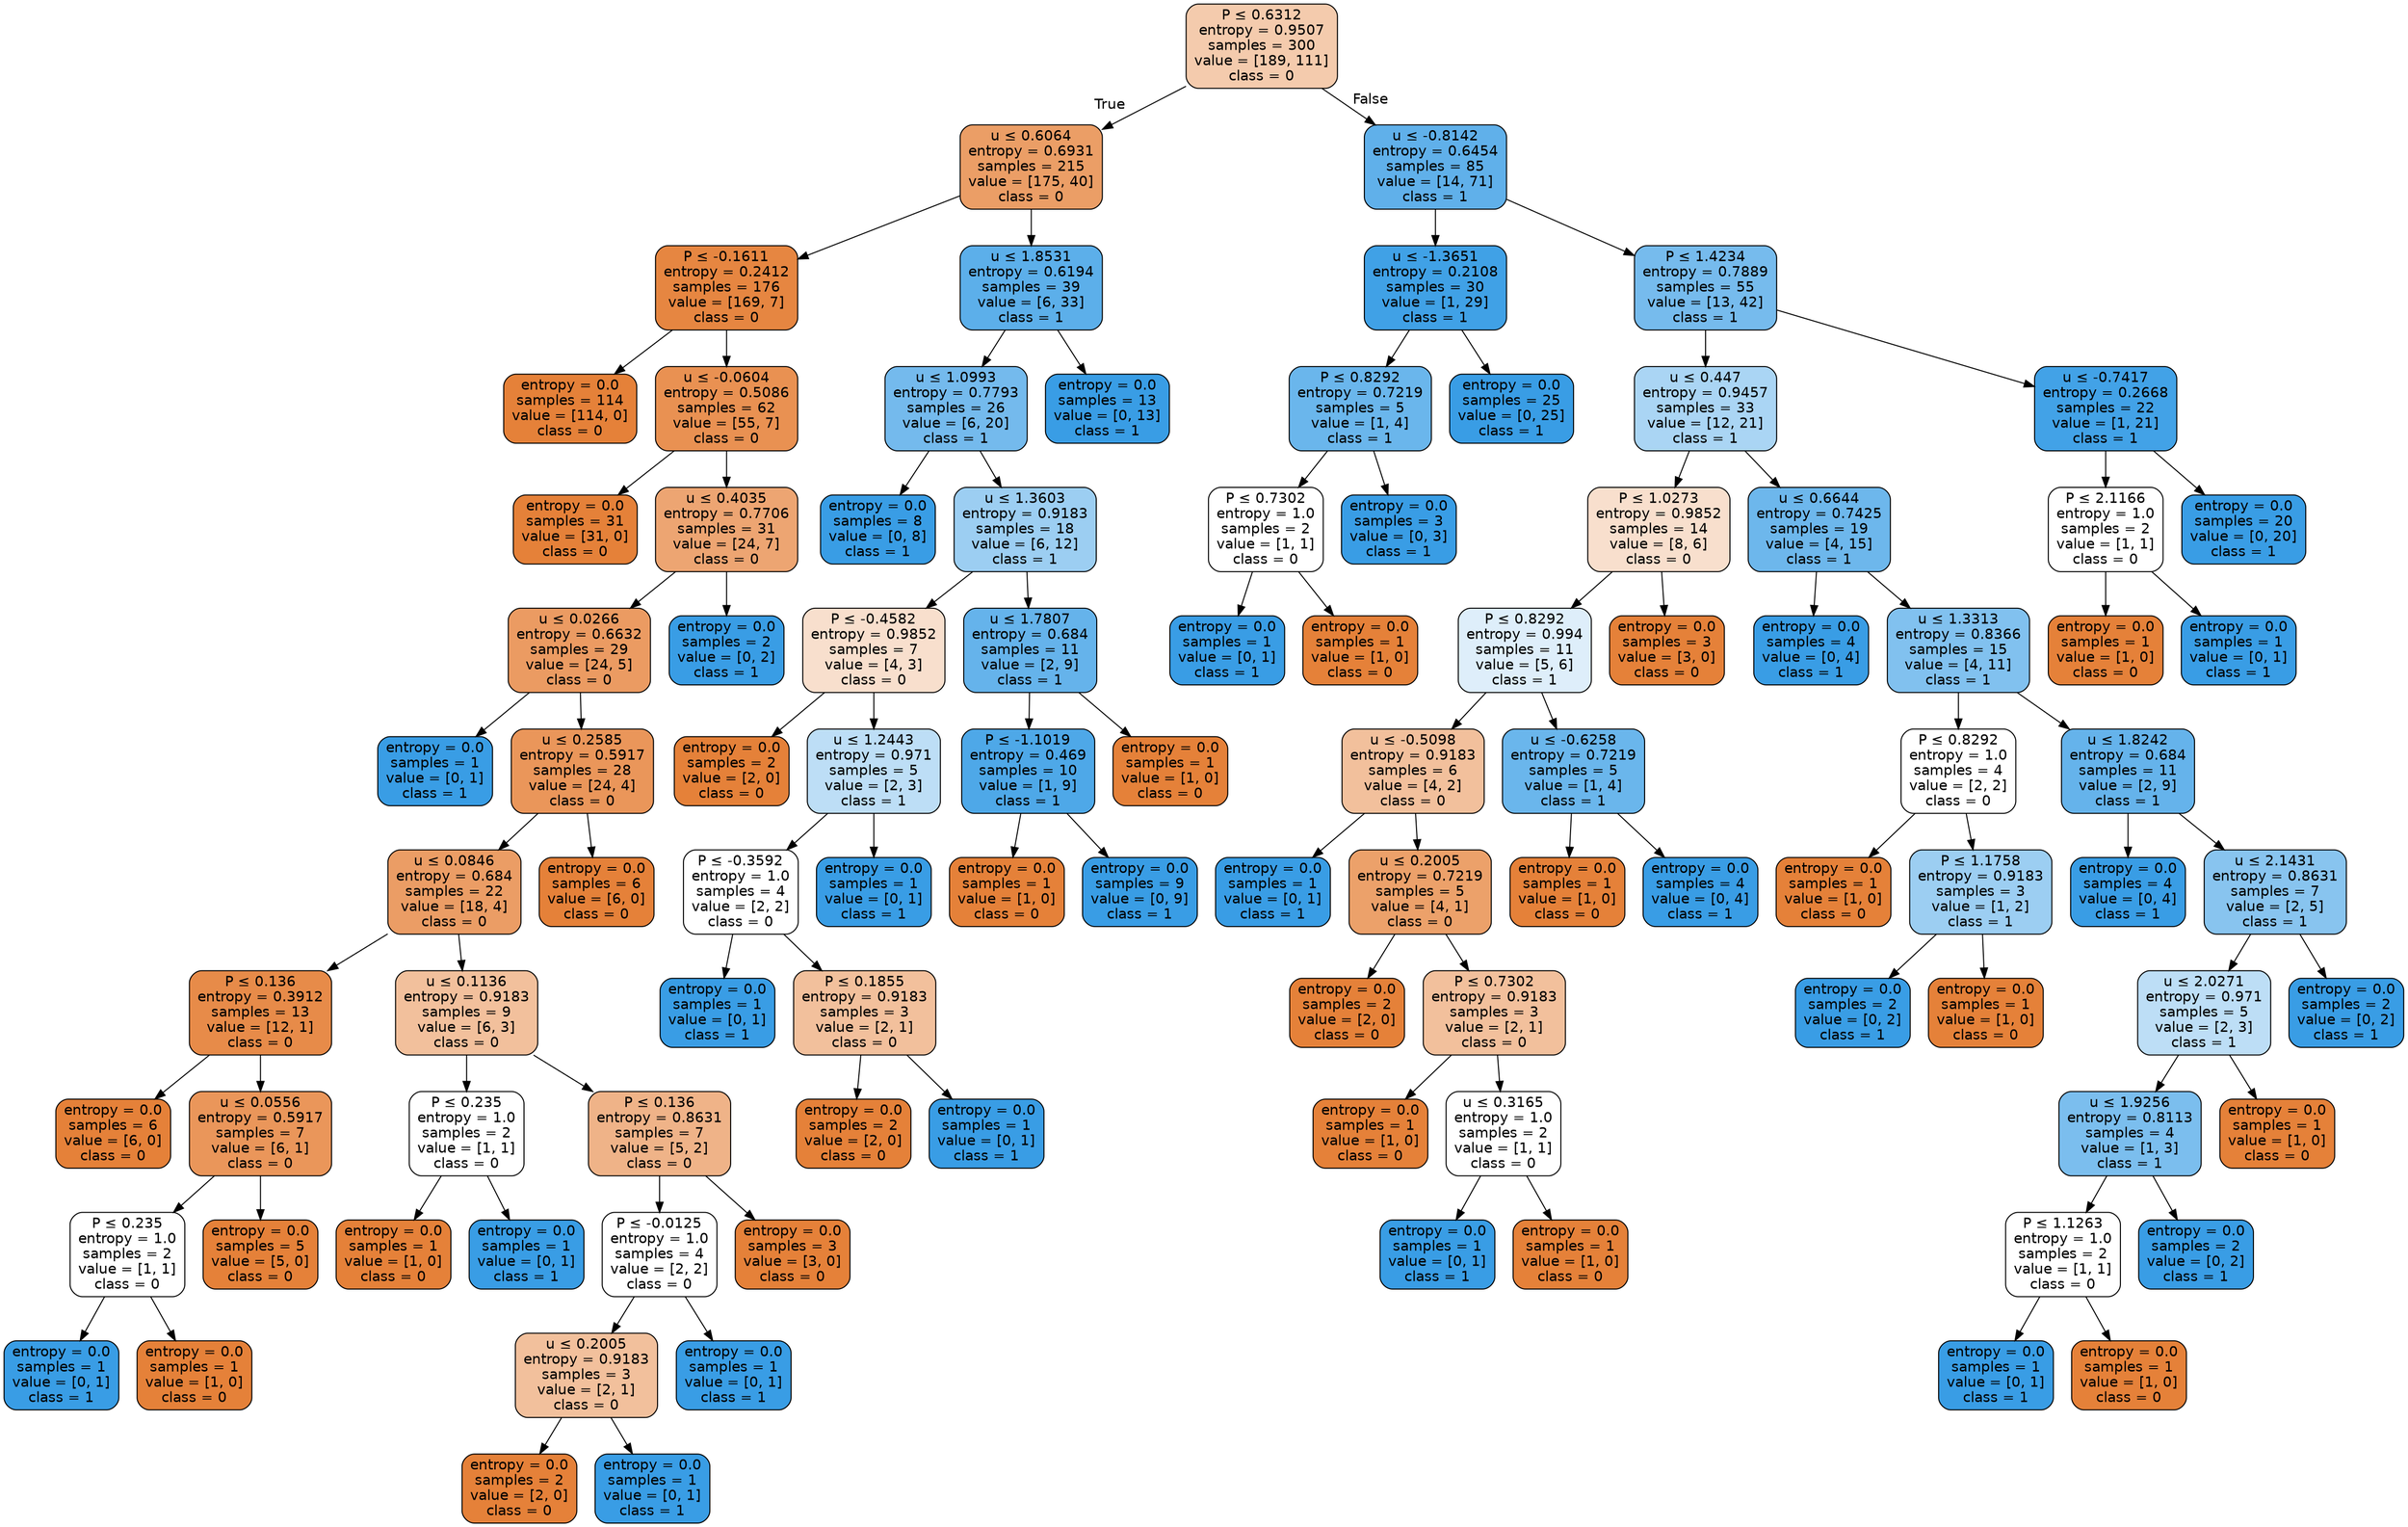 digraph Tree {
node [shape=box, style="filled, rounded", color="black", fontname=helvetica] ;
edge [fontname=helvetica] ;
0 [label=<P &le; 0.6312<br/>entropy = 0.9507<br/>samples = 300<br/>value = [189, 111]<br/>class = 0>, fillcolor="#e5813969"] ;
1 [label=<u &le; 0.6064<br/>entropy = 0.6931<br/>samples = 215<br/>value = [175, 40]<br/>class = 0>, fillcolor="#e58139c5"] ;
0 -> 1 [labeldistance=2.5, labelangle=45, headlabel="True"] ;
2 [label=<P &le; -0.1611<br/>entropy = 0.2412<br/>samples = 176<br/>value = [169, 7]<br/>class = 0>, fillcolor="#e58139f4"] ;
1 -> 2 ;
3 [label=<entropy = 0.0<br/>samples = 114<br/>value = [114, 0]<br/>class = 0>, fillcolor="#e58139ff"] ;
2 -> 3 ;
4 [label=<u &le; -0.0604<br/>entropy = 0.5086<br/>samples = 62<br/>value = [55, 7]<br/>class = 0>, fillcolor="#e58139df"] ;
2 -> 4 ;
5 [label=<entropy = 0.0<br/>samples = 31<br/>value = [31, 0]<br/>class = 0>, fillcolor="#e58139ff"] ;
4 -> 5 ;
6 [label=<u &le; 0.4035<br/>entropy = 0.7706<br/>samples = 31<br/>value = [24, 7]<br/>class = 0>, fillcolor="#e58139b5"] ;
4 -> 6 ;
7 [label=<u &le; 0.0266<br/>entropy = 0.6632<br/>samples = 29<br/>value = [24, 5]<br/>class = 0>, fillcolor="#e58139ca"] ;
6 -> 7 ;
8 [label=<entropy = 0.0<br/>samples = 1<br/>value = [0, 1]<br/>class = 1>, fillcolor="#399de5ff"] ;
7 -> 8 ;
9 [label=<u &le; 0.2585<br/>entropy = 0.5917<br/>samples = 28<br/>value = [24, 4]<br/>class = 0>, fillcolor="#e58139d4"] ;
7 -> 9 ;
10 [label=<u &le; 0.0846<br/>entropy = 0.684<br/>samples = 22<br/>value = [18, 4]<br/>class = 0>, fillcolor="#e58139c6"] ;
9 -> 10 ;
11 [label=<P &le; 0.136<br/>entropy = 0.3912<br/>samples = 13<br/>value = [12, 1]<br/>class = 0>, fillcolor="#e58139ea"] ;
10 -> 11 ;
12 [label=<entropy = 0.0<br/>samples = 6<br/>value = [6, 0]<br/>class = 0>, fillcolor="#e58139ff"] ;
11 -> 12 ;
13 [label=<u &le; 0.0556<br/>entropy = 0.5917<br/>samples = 7<br/>value = [6, 1]<br/>class = 0>, fillcolor="#e58139d4"] ;
11 -> 13 ;
14 [label=<P &le; 0.235<br/>entropy = 1.0<br/>samples = 2<br/>value = [1, 1]<br/>class = 0>, fillcolor="#e5813900"] ;
13 -> 14 ;
15 [label=<entropy = 0.0<br/>samples = 1<br/>value = [0, 1]<br/>class = 1>, fillcolor="#399de5ff"] ;
14 -> 15 ;
16 [label=<entropy = 0.0<br/>samples = 1<br/>value = [1, 0]<br/>class = 0>, fillcolor="#e58139ff"] ;
14 -> 16 ;
17 [label=<entropy = 0.0<br/>samples = 5<br/>value = [5, 0]<br/>class = 0>, fillcolor="#e58139ff"] ;
13 -> 17 ;
18 [label=<u &le; 0.1136<br/>entropy = 0.9183<br/>samples = 9<br/>value = [6, 3]<br/>class = 0>, fillcolor="#e581397f"] ;
10 -> 18 ;
19 [label=<P &le; 0.235<br/>entropy = 1.0<br/>samples = 2<br/>value = [1, 1]<br/>class = 0>, fillcolor="#e5813900"] ;
18 -> 19 ;
20 [label=<entropy = 0.0<br/>samples = 1<br/>value = [1, 0]<br/>class = 0>, fillcolor="#e58139ff"] ;
19 -> 20 ;
21 [label=<entropy = 0.0<br/>samples = 1<br/>value = [0, 1]<br/>class = 1>, fillcolor="#399de5ff"] ;
19 -> 21 ;
22 [label=<P &le; 0.136<br/>entropy = 0.8631<br/>samples = 7<br/>value = [5, 2]<br/>class = 0>, fillcolor="#e5813999"] ;
18 -> 22 ;
23 [label=<P &le; -0.0125<br/>entropy = 1.0<br/>samples = 4<br/>value = [2, 2]<br/>class = 0>, fillcolor="#e5813900"] ;
22 -> 23 ;
24 [label=<u &le; 0.2005<br/>entropy = 0.9183<br/>samples = 3<br/>value = [2, 1]<br/>class = 0>, fillcolor="#e581397f"] ;
23 -> 24 ;
25 [label=<entropy = 0.0<br/>samples = 2<br/>value = [2, 0]<br/>class = 0>, fillcolor="#e58139ff"] ;
24 -> 25 ;
26 [label=<entropy = 0.0<br/>samples = 1<br/>value = [0, 1]<br/>class = 1>, fillcolor="#399de5ff"] ;
24 -> 26 ;
27 [label=<entropy = 0.0<br/>samples = 1<br/>value = [0, 1]<br/>class = 1>, fillcolor="#399de5ff"] ;
23 -> 27 ;
28 [label=<entropy = 0.0<br/>samples = 3<br/>value = [3, 0]<br/>class = 0>, fillcolor="#e58139ff"] ;
22 -> 28 ;
29 [label=<entropy = 0.0<br/>samples = 6<br/>value = [6, 0]<br/>class = 0>, fillcolor="#e58139ff"] ;
9 -> 29 ;
30 [label=<entropy = 0.0<br/>samples = 2<br/>value = [0, 2]<br/>class = 1>, fillcolor="#399de5ff"] ;
6 -> 30 ;
31 [label=<u &le; 1.8531<br/>entropy = 0.6194<br/>samples = 39<br/>value = [6, 33]<br/>class = 1>, fillcolor="#399de5d1"] ;
1 -> 31 ;
32 [label=<u &le; 1.0993<br/>entropy = 0.7793<br/>samples = 26<br/>value = [6, 20]<br/>class = 1>, fillcolor="#399de5b3"] ;
31 -> 32 ;
33 [label=<entropy = 0.0<br/>samples = 8<br/>value = [0, 8]<br/>class = 1>, fillcolor="#399de5ff"] ;
32 -> 33 ;
34 [label=<u &le; 1.3603<br/>entropy = 0.9183<br/>samples = 18<br/>value = [6, 12]<br/>class = 1>, fillcolor="#399de57f"] ;
32 -> 34 ;
35 [label=<P &le; -0.4582<br/>entropy = 0.9852<br/>samples = 7<br/>value = [4, 3]<br/>class = 0>, fillcolor="#e5813940"] ;
34 -> 35 ;
36 [label=<entropy = 0.0<br/>samples = 2<br/>value = [2, 0]<br/>class = 0>, fillcolor="#e58139ff"] ;
35 -> 36 ;
37 [label=<u &le; 1.2443<br/>entropy = 0.971<br/>samples = 5<br/>value = [2, 3]<br/>class = 1>, fillcolor="#399de555"] ;
35 -> 37 ;
38 [label=<P &le; -0.3592<br/>entropy = 1.0<br/>samples = 4<br/>value = [2, 2]<br/>class = 0>, fillcolor="#e5813900"] ;
37 -> 38 ;
39 [label=<entropy = 0.0<br/>samples = 1<br/>value = [0, 1]<br/>class = 1>, fillcolor="#399de5ff"] ;
38 -> 39 ;
40 [label=<P &le; 0.1855<br/>entropy = 0.9183<br/>samples = 3<br/>value = [2, 1]<br/>class = 0>, fillcolor="#e581397f"] ;
38 -> 40 ;
41 [label=<entropy = 0.0<br/>samples = 2<br/>value = [2, 0]<br/>class = 0>, fillcolor="#e58139ff"] ;
40 -> 41 ;
42 [label=<entropy = 0.0<br/>samples = 1<br/>value = [0, 1]<br/>class = 1>, fillcolor="#399de5ff"] ;
40 -> 42 ;
43 [label=<entropy = 0.0<br/>samples = 1<br/>value = [0, 1]<br/>class = 1>, fillcolor="#399de5ff"] ;
37 -> 43 ;
44 [label=<u &le; 1.7807<br/>entropy = 0.684<br/>samples = 11<br/>value = [2, 9]<br/>class = 1>, fillcolor="#399de5c6"] ;
34 -> 44 ;
45 [label=<P &le; -1.1019<br/>entropy = 0.469<br/>samples = 10<br/>value = [1, 9]<br/>class = 1>, fillcolor="#399de5e3"] ;
44 -> 45 ;
46 [label=<entropy = 0.0<br/>samples = 1<br/>value = [1, 0]<br/>class = 0>, fillcolor="#e58139ff"] ;
45 -> 46 ;
47 [label=<entropy = 0.0<br/>samples = 9<br/>value = [0, 9]<br/>class = 1>, fillcolor="#399de5ff"] ;
45 -> 47 ;
48 [label=<entropy = 0.0<br/>samples = 1<br/>value = [1, 0]<br/>class = 0>, fillcolor="#e58139ff"] ;
44 -> 48 ;
49 [label=<entropy = 0.0<br/>samples = 13<br/>value = [0, 13]<br/>class = 1>, fillcolor="#399de5ff"] ;
31 -> 49 ;
50 [label=<u &le; -0.8142<br/>entropy = 0.6454<br/>samples = 85<br/>value = [14, 71]<br/>class = 1>, fillcolor="#399de5cd"] ;
0 -> 50 [labeldistance=2.5, labelangle=-45, headlabel="False"] ;
51 [label=<u &le; -1.3651<br/>entropy = 0.2108<br/>samples = 30<br/>value = [1, 29]<br/>class = 1>, fillcolor="#399de5f6"] ;
50 -> 51 ;
52 [label=<P &le; 0.8292<br/>entropy = 0.7219<br/>samples = 5<br/>value = [1, 4]<br/>class = 1>, fillcolor="#399de5bf"] ;
51 -> 52 ;
53 [label=<P &le; 0.7302<br/>entropy = 1.0<br/>samples = 2<br/>value = [1, 1]<br/>class = 0>, fillcolor="#e5813900"] ;
52 -> 53 ;
54 [label=<entropy = 0.0<br/>samples = 1<br/>value = [0, 1]<br/>class = 1>, fillcolor="#399de5ff"] ;
53 -> 54 ;
55 [label=<entropy = 0.0<br/>samples = 1<br/>value = [1, 0]<br/>class = 0>, fillcolor="#e58139ff"] ;
53 -> 55 ;
56 [label=<entropy = 0.0<br/>samples = 3<br/>value = [0, 3]<br/>class = 1>, fillcolor="#399de5ff"] ;
52 -> 56 ;
57 [label=<entropy = 0.0<br/>samples = 25<br/>value = [0, 25]<br/>class = 1>, fillcolor="#399de5ff"] ;
51 -> 57 ;
58 [label=<P &le; 1.4234<br/>entropy = 0.7889<br/>samples = 55<br/>value = [13, 42]<br/>class = 1>, fillcolor="#399de5b0"] ;
50 -> 58 ;
59 [label=<u &le; 0.447<br/>entropy = 0.9457<br/>samples = 33<br/>value = [12, 21]<br/>class = 1>, fillcolor="#399de56d"] ;
58 -> 59 ;
60 [label=<P &le; 1.0273<br/>entropy = 0.9852<br/>samples = 14<br/>value = [8, 6]<br/>class = 0>, fillcolor="#e5813940"] ;
59 -> 60 ;
61 [label=<P &le; 0.8292<br/>entropy = 0.994<br/>samples = 11<br/>value = [5, 6]<br/>class = 1>, fillcolor="#399de52a"] ;
60 -> 61 ;
62 [label=<u &le; -0.5098<br/>entropy = 0.9183<br/>samples = 6<br/>value = [4, 2]<br/>class = 0>, fillcolor="#e581397f"] ;
61 -> 62 ;
63 [label=<entropy = 0.0<br/>samples = 1<br/>value = [0, 1]<br/>class = 1>, fillcolor="#399de5ff"] ;
62 -> 63 ;
64 [label=<u &le; 0.2005<br/>entropy = 0.7219<br/>samples = 5<br/>value = [4, 1]<br/>class = 0>, fillcolor="#e58139bf"] ;
62 -> 64 ;
65 [label=<entropy = 0.0<br/>samples = 2<br/>value = [2, 0]<br/>class = 0>, fillcolor="#e58139ff"] ;
64 -> 65 ;
66 [label=<P &le; 0.7302<br/>entropy = 0.9183<br/>samples = 3<br/>value = [2, 1]<br/>class = 0>, fillcolor="#e581397f"] ;
64 -> 66 ;
67 [label=<entropy = 0.0<br/>samples = 1<br/>value = [1, 0]<br/>class = 0>, fillcolor="#e58139ff"] ;
66 -> 67 ;
68 [label=<u &le; 0.3165<br/>entropy = 1.0<br/>samples = 2<br/>value = [1, 1]<br/>class = 0>, fillcolor="#e5813900"] ;
66 -> 68 ;
69 [label=<entropy = 0.0<br/>samples = 1<br/>value = [0, 1]<br/>class = 1>, fillcolor="#399de5ff"] ;
68 -> 69 ;
70 [label=<entropy = 0.0<br/>samples = 1<br/>value = [1, 0]<br/>class = 0>, fillcolor="#e58139ff"] ;
68 -> 70 ;
71 [label=<u &le; -0.6258<br/>entropy = 0.7219<br/>samples = 5<br/>value = [1, 4]<br/>class = 1>, fillcolor="#399de5bf"] ;
61 -> 71 ;
72 [label=<entropy = 0.0<br/>samples = 1<br/>value = [1, 0]<br/>class = 0>, fillcolor="#e58139ff"] ;
71 -> 72 ;
73 [label=<entropy = 0.0<br/>samples = 4<br/>value = [0, 4]<br/>class = 1>, fillcolor="#399de5ff"] ;
71 -> 73 ;
74 [label=<entropy = 0.0<br/>samples = 3<br/>value = [3, 0]<br/>class = 0>, fillcolor="#e58139ff"] ;
60 -> 74 ;
75 [label=<u &le; 0.6644<br/>entropy = 0.7425<br/>samples = 19<br/>value = [4, 15]<br/>class = 1>, fillcolor="#399de5bb"] ;
59 -> 75 ;
76 [label=<entropy = 0.0<br/>samples = 4<br/>value = [0, 4]<br/>class = 1>, fillcolor="#399de5ff"] ;
75 -> 76 ;
77 [label=<u &le; 1.3313<br/>entropy = 0.8366<br/>samples = 15<br/>value = [4, 11]<br/>class = 1>, fillcolor="#399de5a2"] ;
75 -> 77 ;
78 [label=<P &le; 0.8292<br/>entropy = 1.0<br/>samples = 4<br/>value = [2, 2]<br/>class = 0>, fillcolor="#e5813900"] ;
77 -> 78 ;
79 [label=<entropy = 0.0<br/>samples = 1<br/>value = [1, 0]<br/>class = 0>, fillcolor="#e58139ff"] ;
78 -> 79 ;
80 [label=<P &le; 1.1758<br/>entropy = 0.9183<br/>samples = 3<br/>value = [1, 2]<br/>class = 1>, fillcolor="#399de57f"] ;
78 -> 80 ;
81 [label=<entropy = 0.0<br/>samples = 2<br/>value = [0, 2]<br/>class = 1>, fillcolor="#399de5ff"] ;
80 -> 81 ;
82 [label=<entropy = 0.0<br/>samples = 1<br/>value = [1, 0]<br/>class = 0>, fillcolor="#e58139ff"] ;
80 -> 82 ;
83 [label=<u &le; 1.8242<br/>entropy = 0.684<br/>samples = 11<br/>value = [2, 9]<br/>class = 1>, fillcolor="#399de5c6"] ;
77 -> 83 ;
84 [label=<entropy = 0.0<br/>samples = 4<br/>value = [0, 4]<br/>class = 1>, fillcolor="#399de5ff"] ;
83 -> 84 ;
85 [label=<u &le; 2.1431<br/>entropy = 0.8631<br/>samples = 7<br/>value = [2, 5]<br/>class = 1>, fillcolor="#399de599"] ;
83 -> 85 ;
86 [label=<u &le; 2.0271<br/>entropy = 0.971<br/>samples = 5<br/>value = [2, 3]<br/>class = 1>, fillcolor="#399de555"] ;
85 -> 86 ;
87 [label=<u &le; 1.9256<br/>entropy = 0.8113<br/>samples = 4<br/>value = [1, 3]<br/>class = 1>, fillcolor="#399de5aa"] ;
86 -> 87 ;
88 [label=<P &le; 1.1263<br/>entropy = 1.0<br/>samples = 2<br/>value = [1, 1]<br/>class = 0>, fillcolor="#e5813900"] ;
87 -> 88 ;
89 [label=<entropy = 0.0<br/>samples = 1<br/>value = [0, 1]<br/>class = 1>, fillcolor="#399de5ff"] ;
88 -> 89 ;
90 [label=<entropy = 0.0<br/>samples = 1<br/>value = [1, 0]<br/>class = 0>, fillcolor="#e58139ff"] ;
88 -> 90 ;
91 [label=<entropy = 0.0<br/>samples = 2<br/>value = [0, 2]<br/>class = 1>, fillcolor="#399de5ff"] ;
87 -> 91 ;
92 [label=<entropy = 0.0<br/>samples = 1<br/>value = [1, 0]<br/>class = 0>, fillcolor="#e58139ff"] ;
86 -> 92 ;
93 [label=<entropy = 0.0<br/>samples = 2<br/>value = [0, 2]<br/>class = 1>, fillcolor="#399de5ff"] ;
85 -> 93 ;
94 [label=<u &le; -0.7417<br/>entropy = 0.2668<br/>samples = 22<br/>value = [1, 21]<br/>class = 1>, fillcolor="#399de5f3"] ;
58 -> 94 ;
95 [label=<P &le; 2.1166<br/>entropy = 1.0<br/>samples = 2<br/>value = [1, 1]<br/>class = 0>, fillcolor="#e5813900"] ;
94 -> 95 ;
96 [label=<entropy = 0.0<br/>samples = 1<br/>value = [1, 0]<br/>class = 0>, fillcolor="#e58139ff"] ;
95 -> 96 ;
97 [label=<entropy = 0.0<br/>samples = 1<br/>value = [0, 1]<br/>class = 1>, fillcolor="#399de5ff"] ;
95 -> 97 ;
98 [label=<entropy = 0.0<br/>samples = 20<br/>value = [0, 20]<br/>class = 1>, fillcolor="#399de5ff"] ;
94 -> 98 ;
}